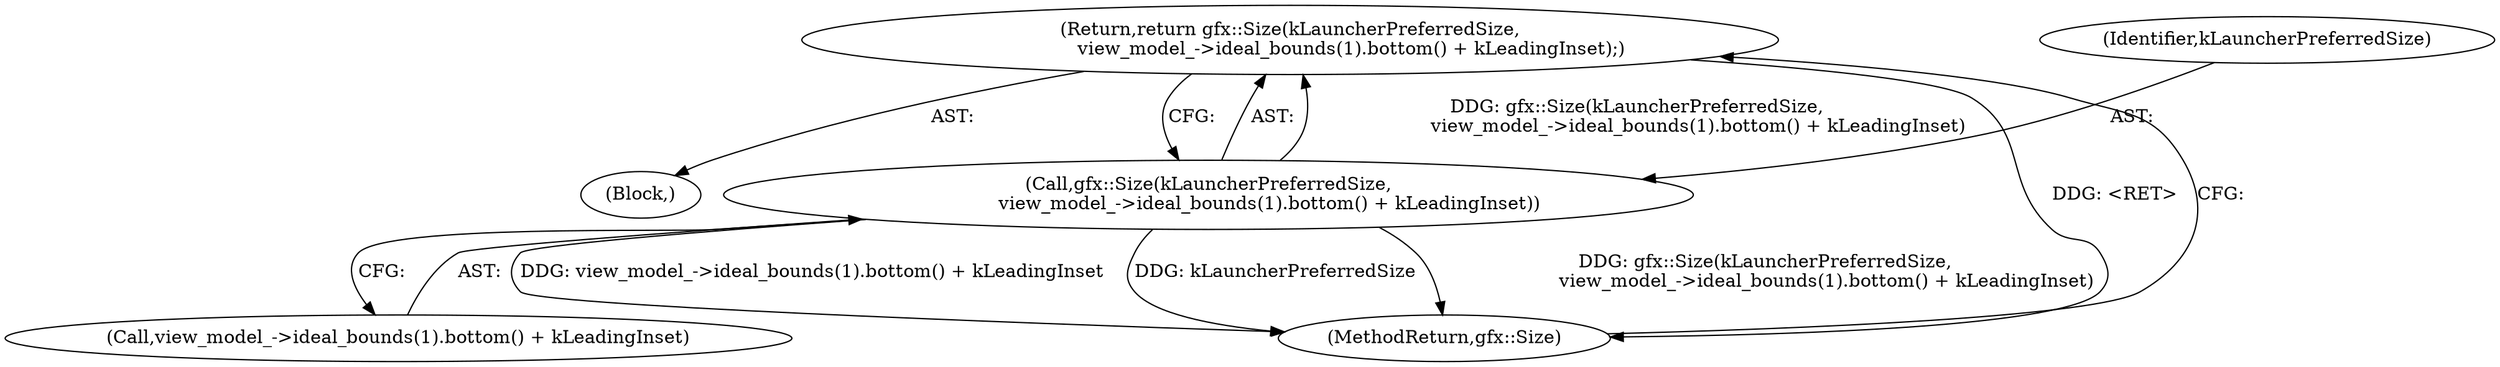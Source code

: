 digraph "1_Chrome_3475f5e448ddf5e48888f3d0563245cc46e3c98b_1@del" {
"1000135" [label="(Return,return gfx::Size(kLauncherPreferredSize,\n                     view_model_->ideal_bounds(1).bottom() + kLeadingInset);)"];
"1000136" [label="(Call,gfx::Size(kLauncherPreferredSize,\n                     view_model_->ideal_bounds(1).bottom() + kLeadingInset))"];
"1000137" [label="(Identifier,kLauncherPreferredSize)"];
"1000136" [label="(Call,gfx::Size(kLauncherPreferredSize,\n                     view_model_->ideal_bounds(1).bottom() + kLeadingInset))"];
"1000134" [label="(Block,)"];
"1000135" [label="(Return,return gfx::Size(kLauncherPreferredSize,\n                     view_model_->ideal_bounds(1).bottom() + kLeadingInset);)"];
"1000138" [label="(Call,view_model_->ideal_bounds(1).bottom() + kLeadingInset)"];
"1000151" [label="(MethodReturn,gfx::Size)"];
"1000135" -> "1000134"  [label="AST: "];
"1000135" -> "1000136"  [label="CFG: "];
"1000136" -> "1000135"  [label="AST: "];
"1000151" -> "1000135"  [label="CFG: "];
"1000135" -> "1000151"  [label="DDG: <RET>"];
"1000136" -> "1000135"  [label="DDG: gfx::Size(kLauncherPreferredSize,\n                     view_model_->ideal_bounds(1).bottom() + kLeadingInset)"];
"1000136" -> "1000138"  [label="CFG: "];
"1000137" -> "1000136"  [label="AST: "];
"1000138" -> "1000136"  [label="AST: "];
"1000136" -> "1000151"  [label="DDG: view_model_->ideal_bounds(1).bottom() + kLeadingInset"];
"1000136" -> "1000151"  [label="DDG: kLauncherPreferredSize"];
"1000136" -> "1000151"  [label="DDG: gfx::Size(kLauncherPreferredSize,\n                     view_model_->ideal_bounds(1).bottom() + kLeadingInset)"];
}
